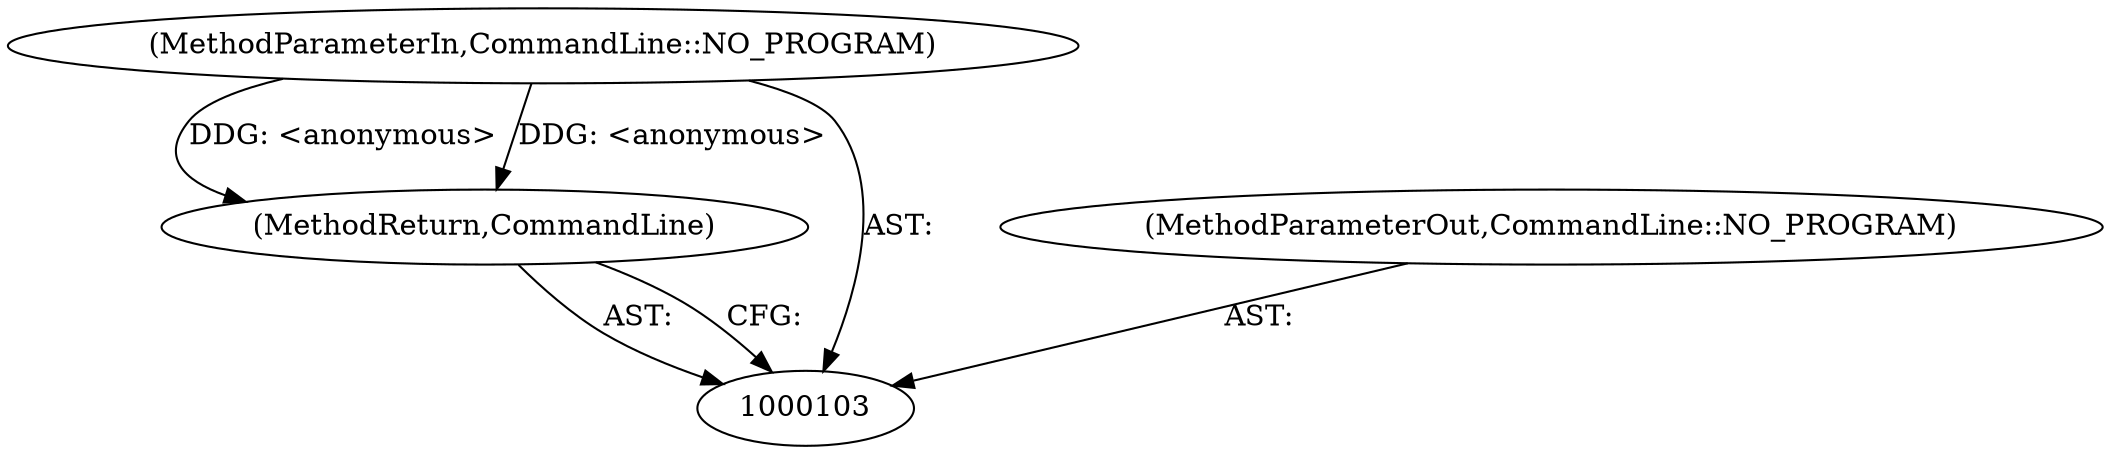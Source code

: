 digraph "0_Chrome_4ab22cfc619ee8ff17a8c50e289ec3b30731ceba_1" {
"1000106" [label="(MethodReturn,CommandLine)"];
"1000104" [label="(MethodParameterIn,CommandLine::NO_PROGRAM)"];
"1000156" [label="(MethodParameterOut,CommandLine::NO_PROGRAM)"];
"1000106" -> "1000103"  [label="AST: "];
"1000106" -> "1000103"  [label="CFG: "];
"1000104" -> "1000106"  [label="DDG: <anonymous>"];
"1000104" -> "1000103"  [label="AST: "];
"1000104" -> "1000106"  [label="DDG: <anonymous>"];
"1000156" -> "1000103"  [label="AST: "];
}
